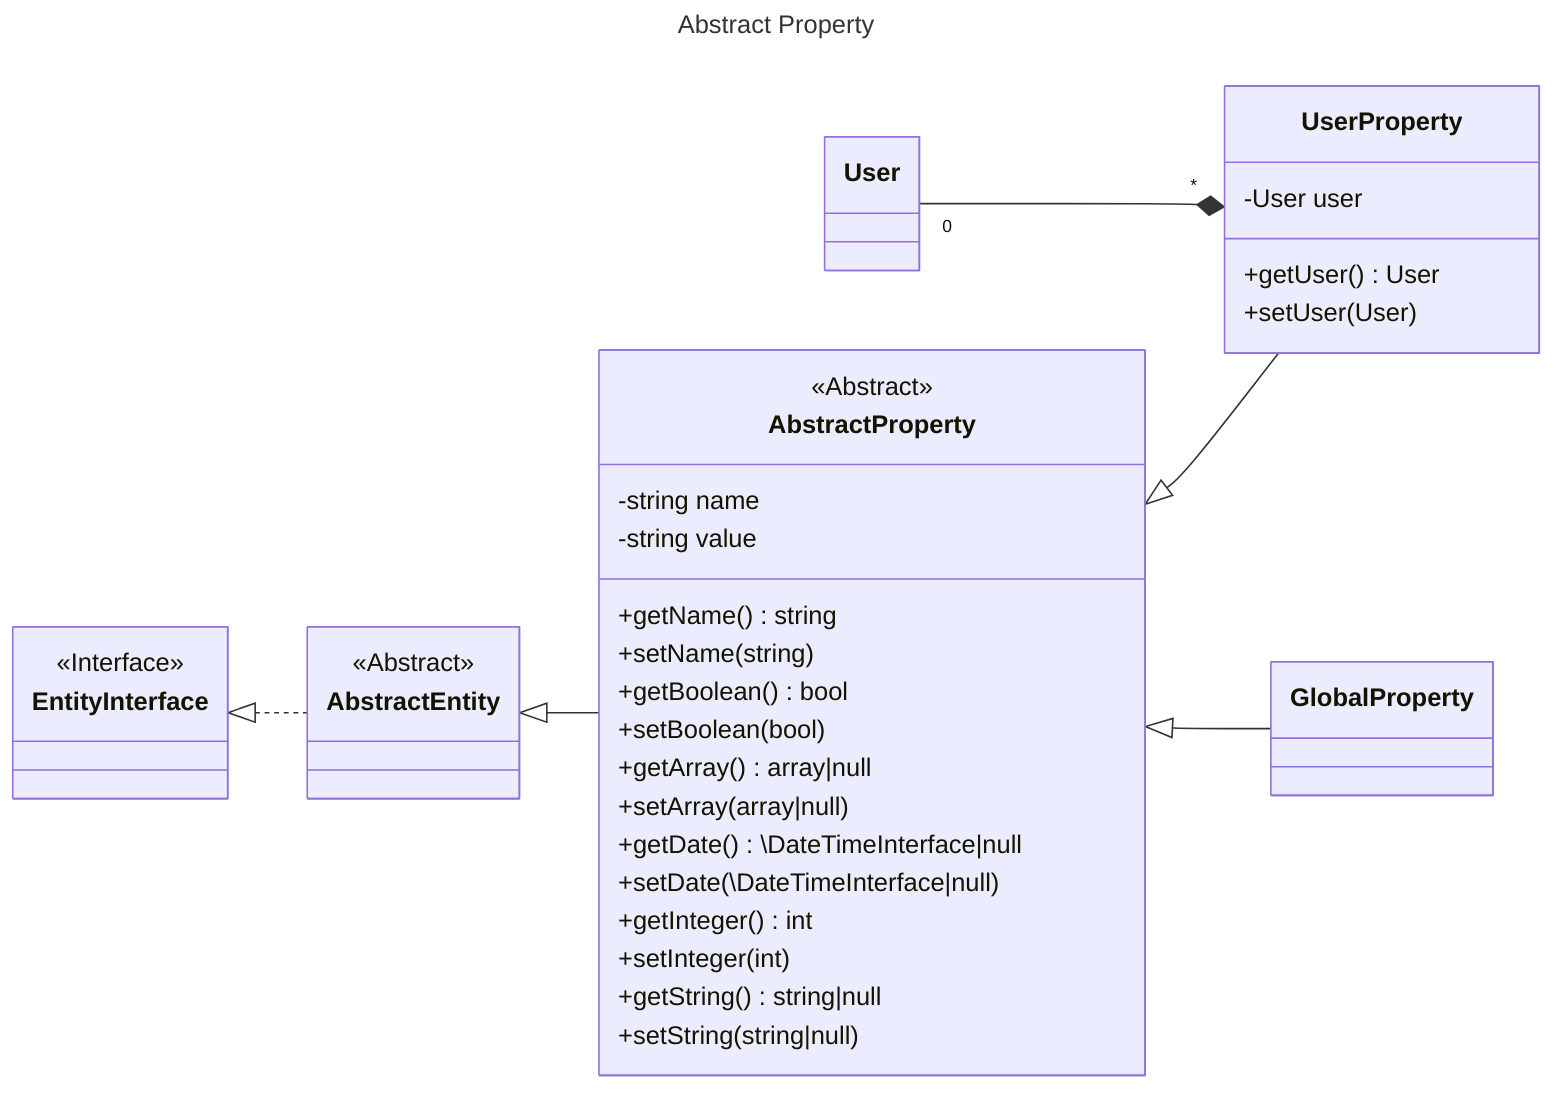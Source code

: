 ---
title: Abstract Property
---
classDiagram
    direction LR

    class AbstractProperty {
        <<Abstract>>
        -string name
        -string value
        +getName() string
        +setName(string)
        +getBoolean() bool
        +setBoolean(bool)
        +getArray() array|null
        +setArray(array|null)
        +getDate() \DateTimeInterface|null
        +setDate(\DateTimeInterface|null)
        +getInteger() int
        +setInteger(int)
        +getString() string|null
        +setString(string|null)
    }

    class UserProperty {
        -User user
        +getUser() User
        +setUser(User)
    }

    class GlobalProperty {
    }

    class User {
    }


    class AbstractEntity {
        <<Abstract>>
    }

    class EntityInterface {
        <<Interface>>
    }

    EntityInterface <|.. AbstractEntity
    AbstractEntity <|-- AbstractProperty
    AbstractProperty <|-- UserProperty
    AbstractProperty <|-- GlobalProperty
    User "0" --* "*" UserProperty

    click EntityInterface call nodeCallback()
    click AbstractEntity call nodeCallback()
    click User call nodeCallback()